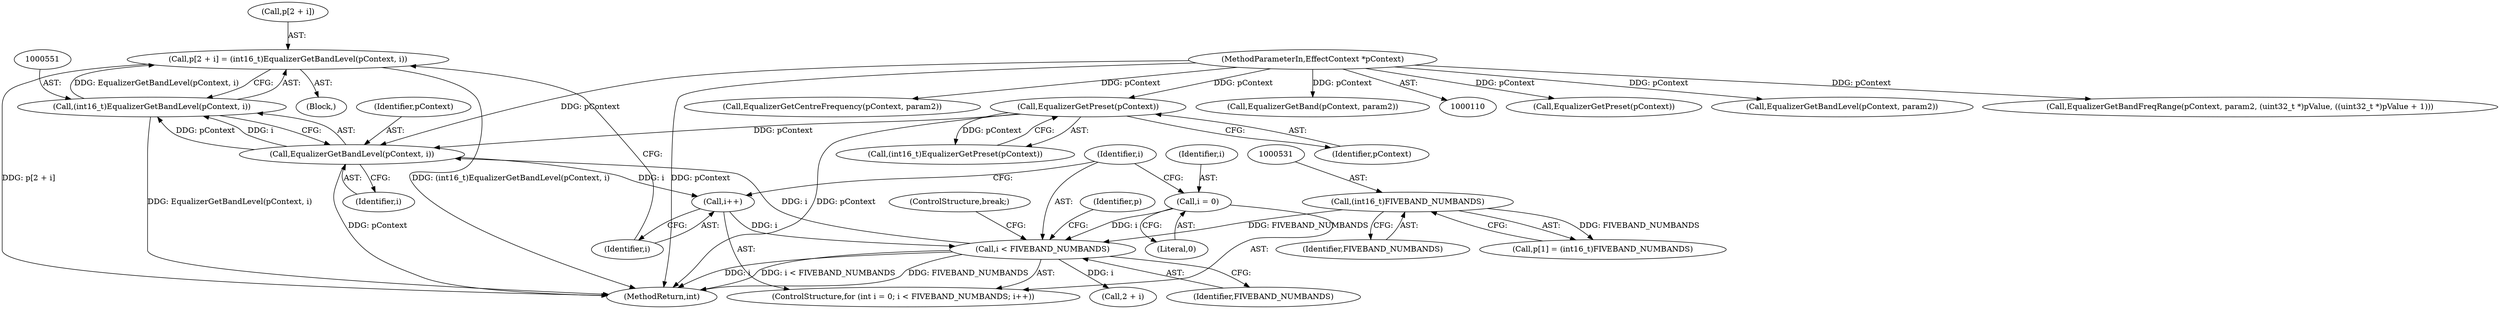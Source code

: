 digraph "0_Android_c66c43ad571ed2590dcd55a762c73c90d9744bac@array" {
"1000544" [label="(Call,p[2 + i] = (int16_t)EqualizerGetBandLevel(pContext, i))"];
"1000550" [label="(Call,(int16_t)EqualizerGetBandLevel(pContext, i))"];
"1000552" [label="(Call,EqualizerGetBandLevel(pContext, i))"];
"1000524" [label="(Call,EqualizerGetPreset(pContext))"];
"1000111" [label="(MethodParameterIn,EffectContext *pContext)"];
"1000538" [label="(Call,i < FIVEBAND_NUMBANDS)"];
"1000535" [label="(Call,i = 0)"];
"1000541" [label="(Call,i++)"];
"1000530" [label="(Call,(int16_t)FIVEBAND_NUMBANDS)"];
"1000539" [label="(Identifier,i)"];
"1000554" [label="(Identifier,i)"];
"1000536" [label="(Identifier,i)"];
"1000451" [label="(Call,EqualizerGetPreset(pContext))"];
"1000567" [label="(MethodReturn,int)"];
"1000550" [label="(Call,(int16_t)EqualizerGetBandLevel(pContext, i))"];
"1000525" [label="(Identifier,pContext)"];
"1000555" [label="(ControlStructure,break;)"];
"1000542" [label="(Identifier,i)"];
"1000543" [label="(Block,)"];
"1000552" [label="(Call,EqualizerGetBandLevel(pContext, i))"];
"1000532" [label="(Identifier,FIVEBAND_NUMBANDS)"];
"1000342" [label="(Call,EqualizerGetBandLevel(pContext, param2))"];
"1000415" [label="(Call,EqualizerGetBandFreqRange(pContext, param2, (uint32_t *)pValue, ((uint32_t *)pValue + 1)))"];
"1000541" [label="(Call,i++)"];
"1000537" [label="(Literal,0)"];
"1000544" [label="(Call,p[2 + i] = (int16_t)EqualizerGetBandLevel(pContext, i))"];
"1000535" [label="(Call,i = 0)"];
"1000553" [label="(Identifier,pContext)"];
"1000533" [label="(ControlStructure,for (int i = 0; i < FIVEBAND_NUMBANDS; i++))"];
"1000526" [label="(Call,p[1] = (int16_t)FIVEBAND_NUMBANDS)"];
"1000546" [label="(Identifier,p)"];
"1000522" [label="(Call,(int16_t)EqualizerGetPreset(pContext))"];
"1000547" [label="(Call,2 + i)"];
"1000540" [label="(Identifier,FIVEBAND_NUMBANDS)"];
"1000524" [label="(Call,EqualizerGetPreset(pContext))"];
"1000111" [label="(MethodParameterIn,EffectContext *pContext)"];
"1000545" [label="(Call,p[2 + i])"];
"1000538" [label="(Call,i < FIVEBAND_NUMBANDS)"];
"1000381" [label="(Call,EqualizerGetCentreFrequency(pContext, param2))"];
"1000439" [label="(Call,EqualizerGetBand(pContext, param2))"];
"1000530" [label="(Call,(int16_t)FIVEBAND_NUMBANDS)"];
"1000544" -> "1000543"  [label="AST: "];
"1000544" -> "1000550"  [label="CFG: "];
"1000545" -> "1000544"  [label="AST: "];
"1000550" -> "1000544"  [label="AST: "];
"1000542" -> "1000544"  [label="CFG: "];
"1000544" -> "1000567"  [label="DDG: (int16_t)EqualizerGetBandLevel(pContext, i)"];
"1000544" -> "1000567"  [label="DDG: p[2 + i]"];
"1000550" -> "1000544"  [label="DDG: EqualizerGetBandLevel(pContext, i)"];
"1000550" -> "1000552"  [label="CFG: "];
"1000551" -> "1000550"  [label="AST: "];
"1000552" -> "1000550"  [label="AST: "];
"1000550" -> "1000567"  [label="DDG: EqualizerGetBandLevel(pContext, i)"];
"1000552" -> "1000550"  [label="DDG: pContext"];
"1000552" -> "1000550"  [label="DDG: i"];
"1000552" -> "1000554"  [label="CFG: "];
"1000553" -> "1000552"  [label="AST: "];
"1000554" -> "1000552"  [label="AST: "];
"1000552" -> "1000567"  [label="DDG: pContext"];
"1000552" -> "1000541"  [label="DDG: i"];
"1000524" -> "1000552"  [label="DDG: pContext"];
"1000111" -> "1000552"  [label="DDG: pContext"];
"1000538" -> "1000552"  [label="DDG: i"];
"1000524" -> "1000522"  [label="AST: "];
"1000524" -> "1000525"  [label="CFG: "];
"1000525" -> "1000524"  [label="AST: "];
"1000522" -> "1000524"  [label="CFG: "];
"1000524" -> "1000567"  [label="DDG: pContext"];
"1000524" -> "1000522"  [label="DDG: pContext"];
"1000111" -> "1000524"  [label="DDG: pContext"];
"1000111" -> "1000110"  [label="AST: "];
"1000111" -> "1000567"  [label="DDG: pContext"];
"1000111" -> "1000342"  [label="DDG: pContext"];
"1000111" -> "1000381"  [label="DDG: pContext"];
"1000111" -> "1000415"  [label="DDG: pContext"];
"1000111" -> "1000439"  [label="DDG: pContext"];
"1000111" -> "1000451"  [label="DDG: pContext"];
"1000538" -> "1000533"  [label="AST: "];
"1000538" -> "1000540"  [label="CFG: "];
"1000539" -> "1000538"  [label="AST: "];
"1000540" -> "1000538"  [label="AST: "];
"1000546" -> "1000538"  [label="CFG: "];
"1000555" -> "1000538"  [label="CFG: "];
"1000538" -> "1000567"  [label="DDG: FIVEBAND_NUMBANDS"];
"1000538" -> "1000567"  [label="DDG: i"];
"1000538" -> "1000567"  [label="DDG: i < FIVEBAND_NUMBANDS"];
"1000535" -> "1000538"  [label="DDG: i"];
"1000541" -> "1000538"  [label="DDG: i"];
"1000530" -> "1000538"  [label="DDG: FIVEBAND_NUMBANDS"];
"1000538" -> "1000547"  [label="DDG: i"];
"1000535" -> "1000533"  [label="AST: "];
"1000535" -> "1000537"  [label="CFG: "];
"1000536" -> "1000535"  [label="AST: "];
"1000537" -> "1000535"  [label="AST: "];
"1000539" -> "1000535"  [label="CFG: "];
"1000541" -> "1000533"  [label="AST: "];
"1000541" -> "1000542"  [label="CFG: "];
"1000542" -> "1000541"  [label="AST: "];
"1000539" -> "1000541"  [label="CFG: "];
"1000530" -> "1000526"  [label="AST: "];
"1000530" -> "1000532"  [label="CFG: "];
"1000531" -> "1000530"  [label="AST: "];
"1000532" -> "1000530"  [label="AST: "];
"1000526" -> "1000530"  [label="CFG: "];
"1000530" -> "1000526"  [label="DDG: FIVEBAND_NUMBANDS"];
}
